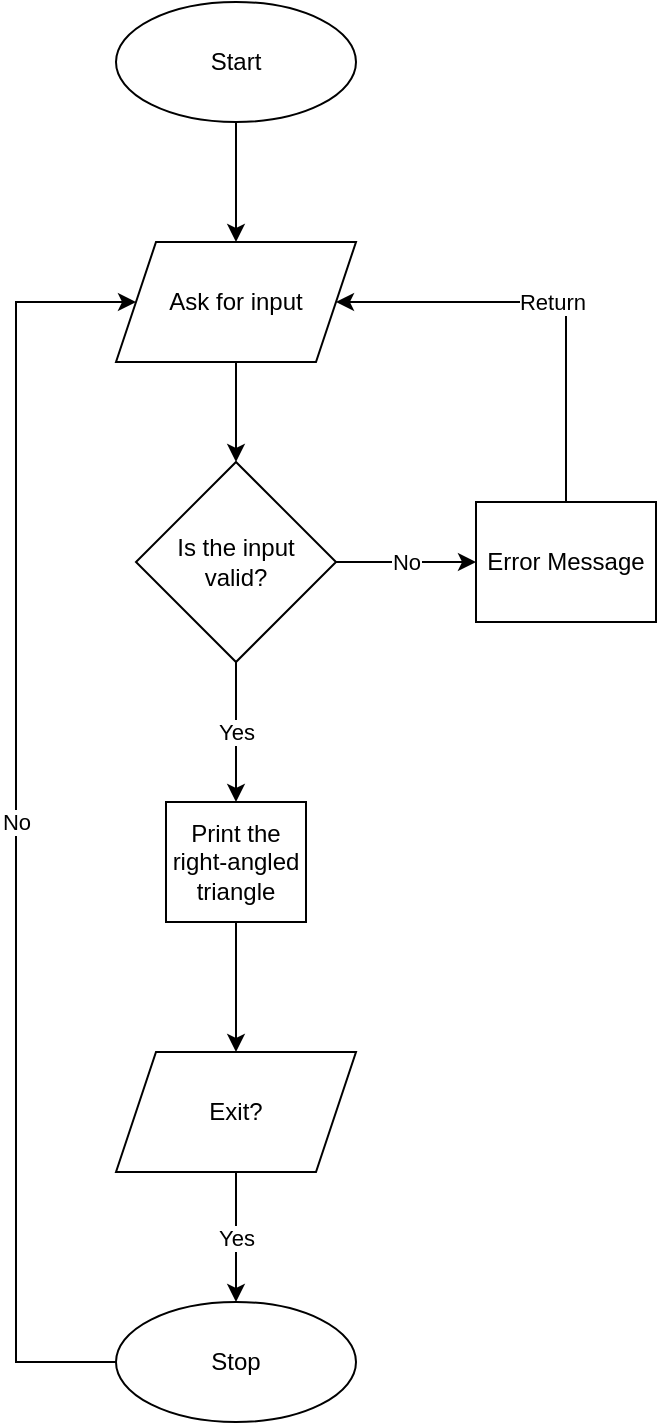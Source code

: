 <mxfile version="19.0.0" type="github">
  <diagram id="C5RBs43oDa-KdzZeNtuy" name="Page-1">
    <mxGraphModel dx="946" dy="613" grid="1" gridSize="10" guides="1" tooltips="1" connect="1" arrows="1" fold="1" page="1" pageScale="1" pageWidth="827" pageHeight="1169" math="0" shadow="0">
      <root>
        <mxCell id="WIyWlLk6GJQsqaUBKTNV-0" />
        <mxCell id="WIyWlLk6GJQsqaUBKTNV-1" parent="WIyWlLk6GJQsqaUBKTNV-0" />
        <mxCell id="8Gg5BgtZQa50jn9rOU3_-10" value="" style="edgeStyle=orthogonalEdgeStyle;rounded=0;orthogonalLoop=1;jettySize=auto;html=1;" edge="1" parent="WIyWlLk6GJQsqaUBKTNV-1" source="8Gg5BgtZQa50jn9rOU3_-3" target="8Gg5BgtZQa50jn9rOU3_-9">
          <mxGeometry relative="1" as="geometry" />
        </mxCell>
        <mxCell id="8Gg5BgtZQa50jn9rOU3_-3" value="&lt;span style=&quot;&quot;&gt;Ask for input&lt;/span&gt;" style="shape=parallelogram;perimeter=parallelogramPerimeter;whiteSpace=wrap;html=1;fixedSize=1;" vertex="1" parent="WIyWlLk6GJQsqaUBKTNV-1">
          <mxGeometry x="330" y="240" width="120" height="60" as="geometry" />
        </mxCell>
        <mxCell id="8Gg5BgtZQa50jn9rOU3_-8" value="" style="edgeStyle=orthogonalEdgeStyle;rounded=0;orthogonalLoop=1;jettySize=auto;html=1;" edge="1" parent="WIyWlLk6GJQsqaUBKTNV-1" source="8Gg5BgtZQa50jn9rOU3_-6" target="8Gg5BgtZQa50jn9rOU3_-3">
          <mxGeometry relative="1" as="geometry" />
        </mxCell>
        <mxCell id="8Gg5BgtZQa50jn9rOU3_-6" value="Start" style="ellipse;whiteSpace=wrap;html=1;" vertex="1" parent="WIyWlLk6GJQsqaUBKTNV-1">
          <mxGeometry x="330" y="120" width="120" height="60" as="geometry" />
        </mxCell>
        <mxCell id="8Gg5BgtZQa50jn9rOU3_-9" value="Is the input&lt;br&gt;valid?" style="rhombus;whiteSpace=wrap;html=1;" vertex="1" parent="WIyWlLk6GJQsqaUBKTNV-1">
          <mxGeometry x="340" y="350" width="100" height="100" as="geometry" />
        </mxCell>
        <mxCell id="8Gg5BgtZQa50jn9rOU3_-21" value="" style="endArrow=classic;html=1;rounded=0;exitX=1;exitY=0.5;exitDx=0;exitDy=0;entryX=0;entryY=0.5;entryDx=0;entryDy=0;" edge="1" parent="WIyWlLk6GJQsqaUBKTNV-1" source="8Gg5BgtZQa50jn9rOU3_-9" target="8Gg5BgtZQa50jn9rOU3_-23">
          <mxGeometry relative="1" as="geometry">
            <mxPoint x="490" y="400" as="sourcePoint" />
            <mxPoint x="580" y="420" as="targetPoint" />
            <Array as="points">
              <mxPoint x="470" y="400" />
            </Array>
          </mxGeometry>
        </mxCell>
        <mxCell id="8Gg5BgtZQa50jn9rOU3_-22" value="No" style="edgeLabel;resizable=0;html=1;align=center;verticalAlign=middle;" connectable="0" vertex="1" parent="8Gg5BgtZQa50jn9rOU3_-21">
          <mxGeometry relative="1" as="geometry" />
        </mxCell>
        <mxCell id="8Gg5BgtZQa50jn9rOU3_-23" value="Error Message" style="rounded=0;whiteSpace=wrap;html=1;" vertex="1" parent="WIyWlLk6GJQsqaUBKTNV-1">
          <mxGeometry x="510" y="370" width="90" height="60" as="geometry" />
        </mxCell>
        <mxCell id="8Gg5BgtZQa50jn9rOU3_-32" value="" style="edgeStyle=orthogonalEdgeStyle;rounded=0;orthogonalLoop=1;jettySize=auto;html=1;" edge="1" parent="WIyWlLk6GJQsqaUBKTNV-1" source="8Gg5BgtZQa50jn9rOU3_-25" target="8Gg5BgtZQa50jn9rOU3_-31">
          <mxGeometry relative="1" as="geometry" />
        </mxCell>
        <mxCell id="8Gg5BgtZQa50jn9rOU3_-25" value="Print the right-angled triangle" style="whiteSpace=wrap;html=1;" vertex="1" parent="WIyWlLk6GJQsqaUBKTNV-1">
          <mxGeometry x="355" y="520" width="70" height="60" as="geometry" />
        </mxCell>
        <mxCell id="8Gg5BgtZQa50jn9rOU3_-27" value="" style="endArrow=classic;html=1;rounded=0;entryX=0.5;entryY=0;entryDx=0;entryDy=0;exitX=0.5;exitY=1;exitDx=0;exitDy=0;" edge="1" parent="WIyWlLk6GJQsqaUBKTNV-1" source="8Gg5BgtZQa50jn9rOU3_-9" target="8Gg5BgtZQa50jn9rOU3_-25">
          <mxGeometry relative="1" as="geometry">
            <mxPoint x="360" y="380" as="sourcePoint" />
            <mxPoint x="460" y="380" as="targetPoint" />
          </mxGeometry>
        </mxCell>
        <mxCell id="8Gg5BgtZQa50jn9rOU3_-28" value="Yes" style="edgeLabel;resizable=0;html=1;align=center;verticalAlign=middle;" connectable="0" vertex="1" parent="8Gg5BgtZQa50jn9rOU3_-27">
          <mxGeometry relative="1" as="geometry" />
        </mxCell>
        <mxCell id="8Gg5BgtZQa50jn9rOU3_-29" value="" style="endArrow=classic;html=1;rounded=0;exitX=0.5;exitY=0;exitDx=0;exitDy=0;entryX=1;entryY=0.5;entryDx=0;entryDy=0;" edge="1" parent="WIyWlLk6GJQsqaUBKTNV-1" source="8Gg5BgtZQa50jn9rOU3_-23" target="8Gg5BgtZQa50jn9rOU3_-3">
          <mxGeometry relative="1" as="geometry">
            <mxPoint x="520" y="299" as="sourcePoint" />
            <mxPoint x="620" y="299" as="targetPoint" />
            <Array as="points">
              <mxPoint x="555" y="270" />
            </Array>
          </mxGeometry>
        </mxCell>
        <mxCell id="8Gg5BgtZQa50jn9rOU3_-30" value="Return" style="edgeLabel;resizable=0;html=1;align=center;verticalAlign=middle;" connectable="0" vertex="1" parent="8Gg5BgtZQa50jn9rOU3_-29">
          <mxGeometry relative="1" as="geometry" />
        </mxCell>
        <mxCell id="8Gg5BgtZQa50jn9rOU3_-34" value="Yes" style="edgeStyle=orthogonalEdgeStyle;rounded=0;orthogonalLoop=1;jettySize=auto;html=1;" edge="1" parent="WIyWlLk6GJQsqaUBKTNV-1" source="8Gg5BgtZQa50jn9rOU3_-31" target="8Gg5BgtZQa50jn9rOU3_-33">
          <mxGeometry relative="1" as="geometry" />
        </mxCell>
        <mxCell id="8Gg5BgtZQa50jn9rOU3_-31" value="Exit?" style="shape=parallelogram;perimeter=parallelogramPerimeter;whiteSpace=wrap;html=1;fixedSize=1;" vertex="1" parent="WIyWlLk6GJQsqaUBKTNV-1">
          <mxGeometry x="330" y="645" width="120" height="60" as="geometry" />
        </mxCell>
        <mxCell id="8Gg5BgtZQa50jn9rOU3_-33" value="Stop" style="ellipse;whiteSpace=wrap;html=1;" vertex="1" parent="WIyWlLk6GJQsqaUBKTNV-1">
          <mxGeometry x="330" y="770" width="120" height="60" as="geometry" />
        </mxCell>
        <mxCell id="8Gg5BgtZQa50jn9rOU3_-35" value="" style="endArrow=classic;html=1;rounded=0;exitX=0;exitY=0.5;exitDx=0;exitDy=0;entryX=0;entryY=0.5;entryDx=0;entryDy=0;" edge="1" parent="WIyWlLk6GJQsqaUBKTNV-1" source="8Gg5BgtZQa50jn9rOU3_-33" target="8Gg5BgtZQa50jn9rOU3_-3">
          <mxGeometry relative="1" as="geometry">
            <mxPoint x="150" y="770" as="sourcePoint" />
            <mxPoint x="250" y="770" as="targetPoint" />
            <Array as="points">
              <mxPoint x="280" y="800" />
              <mxPoint x="280" y="270" />
            </Array>
          </mxGeometry>
        </mxCell>
        <mxCell id="8Gg5BgtZQa50jn9rOU3_-36" value="No" style="edgeLabel;resizable=0;html=1;align=center;verticalAlign=middle;" connectable="0" vertex="1" parent="8Gg5BgtZQa50jn9rOU3_-35">
          <mxGeometry relative="1" as="geometry" />
        </mxCell>
      </root>
    </mxGraphModel>
  </diagram>
</mxfile>
